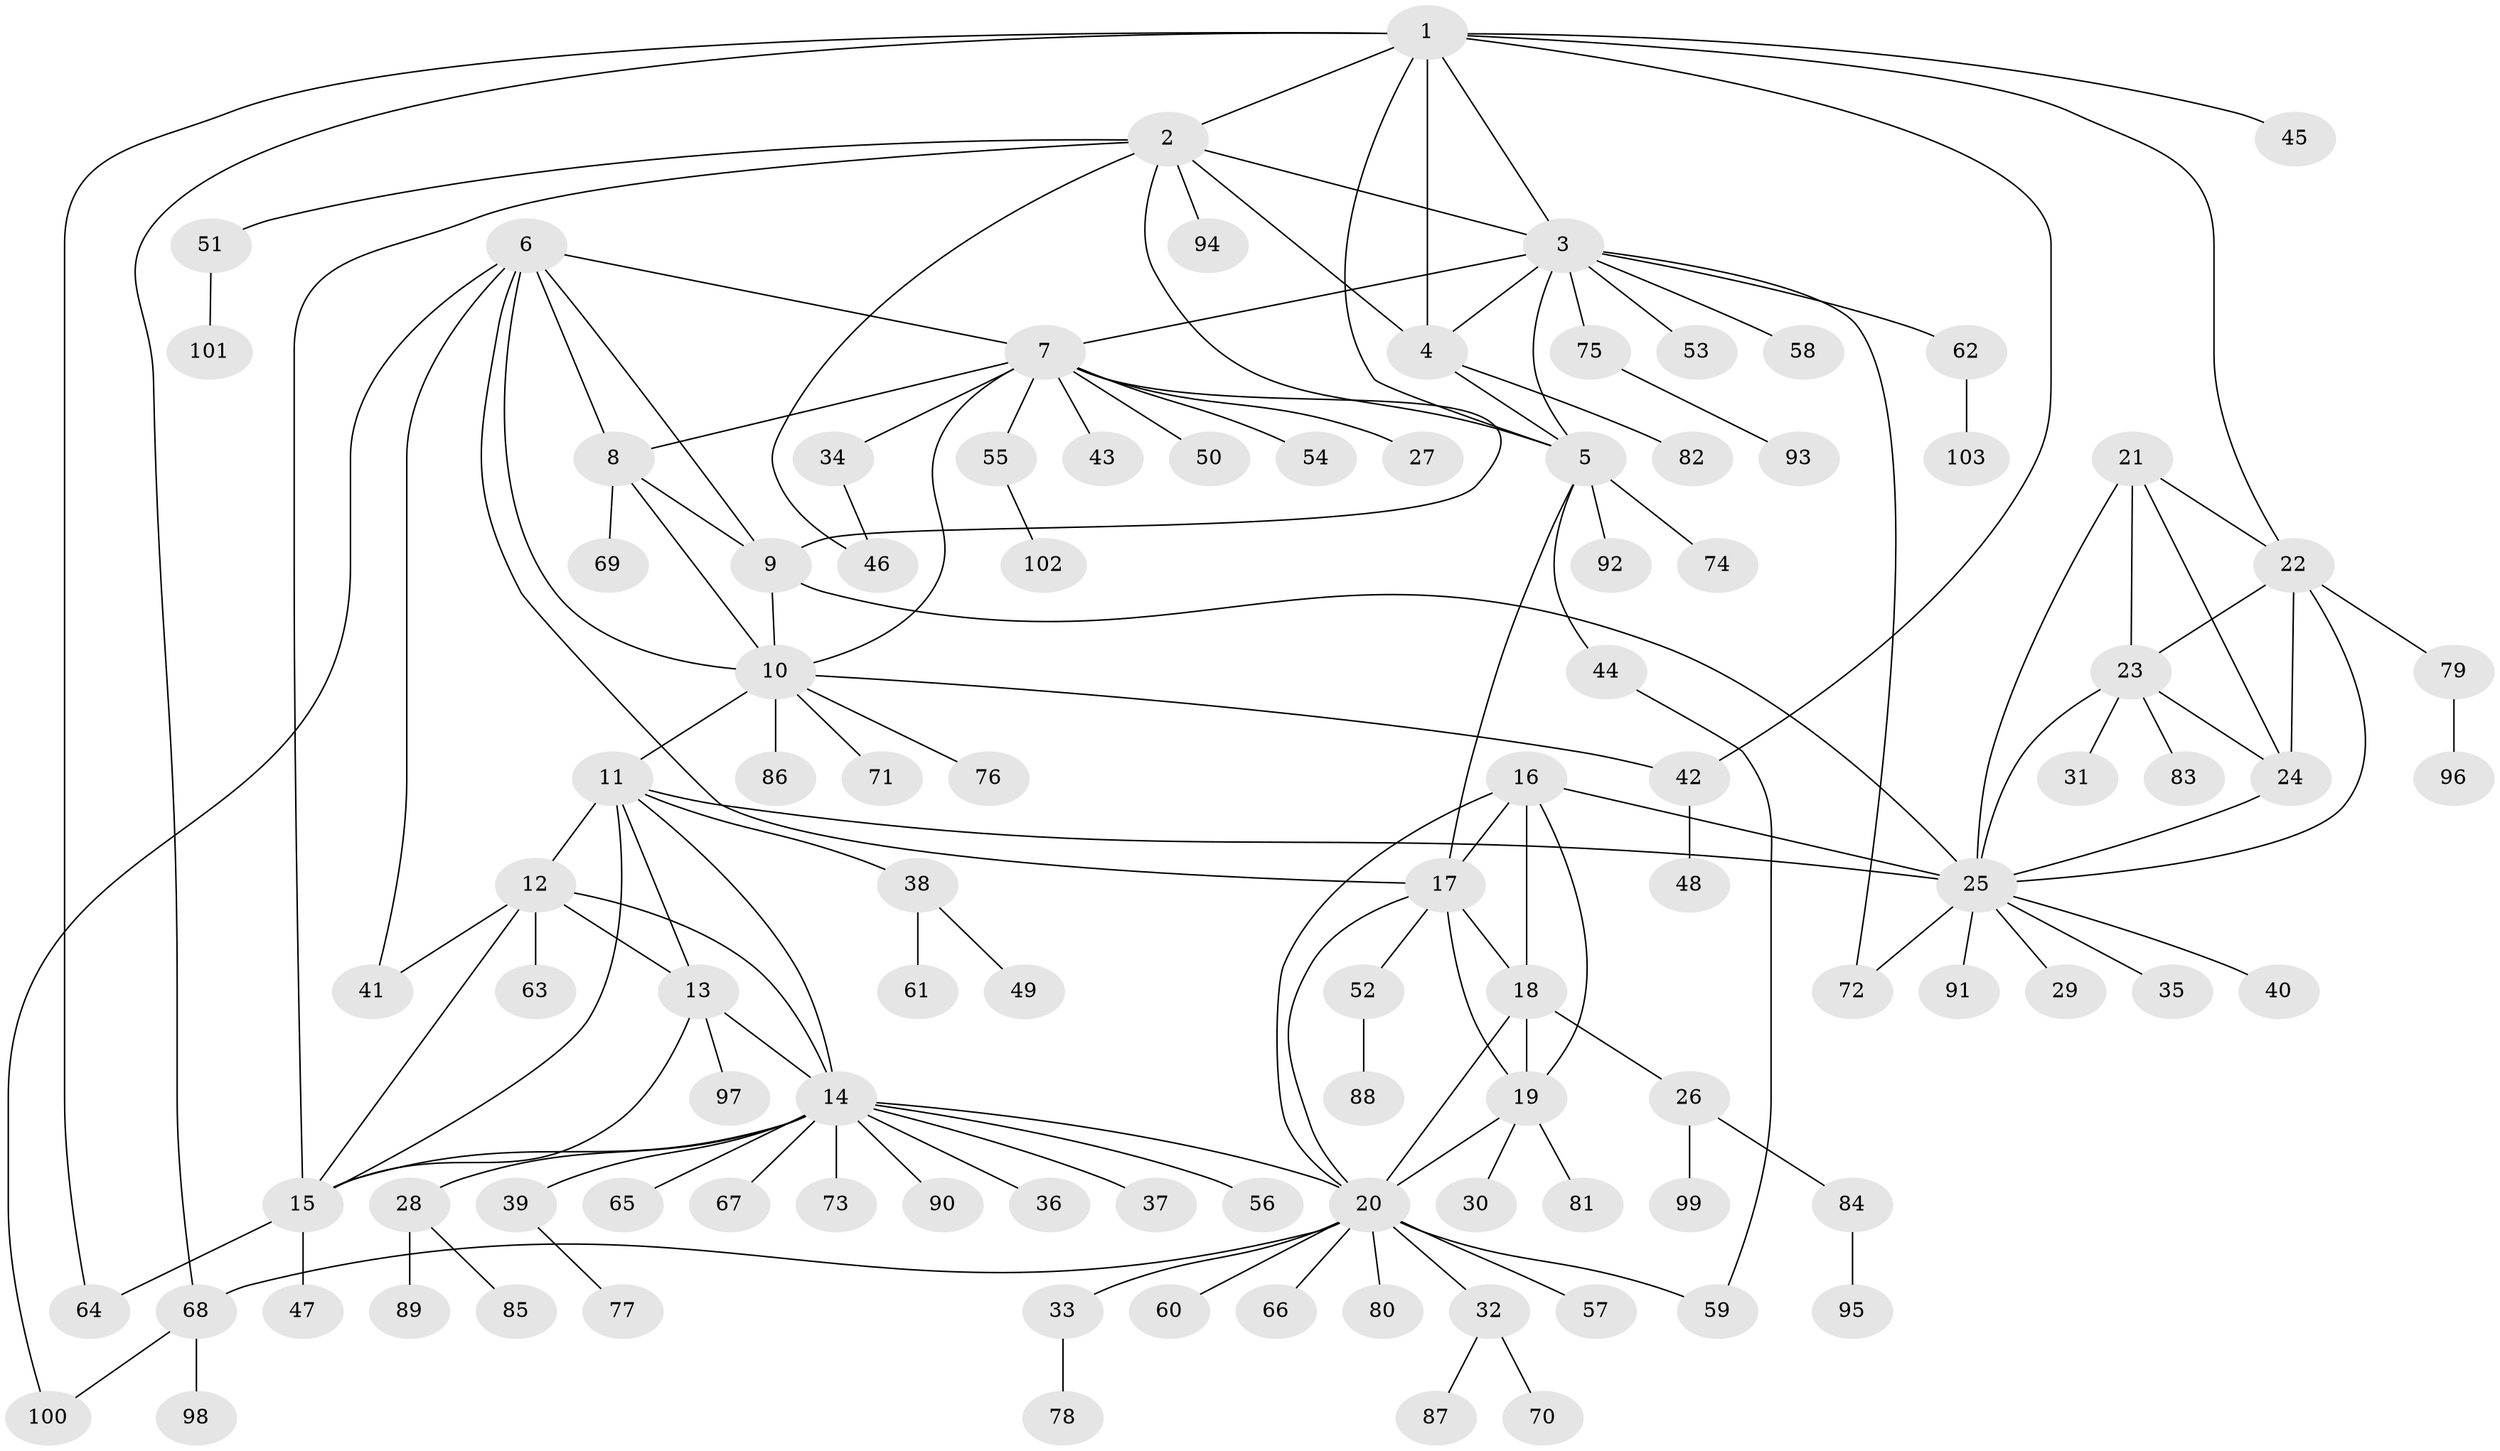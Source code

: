 // coarse degree distribution, {7: 0.058823529411764705, 11: 0.0392156862745098, 6: 0.0392156862745098, 9: 0.0196078431372549, 5: 0.0392156862745098, 4: 0.0196078431372549, 10: 0.0392156862745098, 3: 0.058823529411764705, 1: 0.5686274509803921, 2: 0.11764705882352941}
// Generated by graph-tools (version 1.1) at 2025/19/03/04/25 18:19:40]
// undirected, 103 vertices, 146 edges
graph export_dot {
graph [start="1"]
  node [color=gray90,style=filled];
  1;
  2;
  3;
  4;
  5;
  6;
  7;
  8;
  9;
  10;
  11;
  12;
  13;
  14;
  15;
  16;
  17;
  18;
  19;
  20;
  21;
  22;
  23;
  24;
  25;
  26;
  27;
  28;
  29;
  30;
  31;
  32;
  33;
  34;
  35;
  36;
  37;
  38;
  39;
  40;
  41;
  42;
  43;
  44;
  45;
  46;
  47;
  48;
  49;
  50;
  51;
  52;
  53;
  54;
  55;
  56;
  57;
  58;
  59;
  60;
  61;
  62;
  63;
  64;
  65;
  66;
  67;
  68;
  69;
  70;
  71;
  72;
  73;
  74;
  75;
  76;
  77;
  78;
  79;
  80;
  81;
  82;
  83;
  84;
  85;
  86;
  87;
  88;
  89;
  90;
  91;
  92;
  93;
  94;
  95;
  96;
  97;
  98;
  99;
  100;
  101;
  102;
  103;
  1 -- 2;
  1 -- 3;
  1 -- 4;
  1 -- 5;
  1 -- 22;
  1 -- 42;
  1 -- 45;
  1 -- 64;
  1 -- 68;
  2 -- 3;
  2 -- 4;
  2 -- 5;
  2 -- 15;
  2 -- 46;
  2 -- 51;
  2 -- 94;
  3 -- 4;
  3 -- 5;
  3 -- 7;
  3 -- 53;
  3 -- 58;
  3 -- 62;
  3 -- 72;
  3 -- 75;
  4 -- 5;
  4 -- 82;
  5 -- 17;
  5 -- 44;
  5 -- 74;
  5 -- 92;
  6 -- 7;
  6 -- 8;
  6 -- 9;
  6 -- 10;
  6 -- 17;
  6 -- 41;
  6 -- 100;
  7 -- 8;
  7 -- 9;
  7 -- 10;
  7 -- 27;
  7 -- 34;
  7 -- 43;
  7 -- 50;
  7 -- 54;
  7 -- 55;
  8 -- 9;
  8 -- 10;
  8 -- 69;
  9 -- 10;
  9 -- 25;
  10 -- 11;
  10 -- 42;
  10 -- 71;
  10 -- 76;
  10 -- 86;
  11 -- 12;
  11 -- 13;
  11 -- 14;
  11 -- 15;
  11 -- 25;
  11 -- 38;
  12 -- 13;
  12 -- 14;
  12 -- 15;
  12 -- 41;
  12 -- 63;
  13 -- 14;
  13 -- 15;
  13 -- 97;
  14 -- 15;
  14 -- 20;
  14 -- 28;
  14 -- 36;
  14 -- 37;
  14 -- 39;
  14 -- 56;
  14 -- 65;
  14 -- 67;
  14 -- 73;
  14 -- 90;
  15 -- 47;
  15 -- 64;
  16 -- 17;
  16 -- 18;
  16 -- 19;
  16 -- 20;
  16 -- 25;
  17 -- 18;
  17 -- 19;
  17 -- 20;
  17 -- 52;
  18 -- 19;
  18 -- 20;
  18 -- 26;
  19 -- 20;
  19 -- 30;
  19 -- 81;
  20 -- 32;
  20 -- 33;
  20 -- 57;
  20 -- 59;
  20 -- 60;
  20 -- 66;
  20 -- 68;
  20 -- 80;
  21 -- 22;
  21 -- 23;
  21 -- 24;
  21 -- 25;
  22 -- 23;
  22 -- 24;
  22 -- 25;
  22 -- 79;
  23 -- 24;
  23 -- 25;
  23 -- 31;
  23 -- 83;
  24 -- 25;
  25 -- 29;
  25 -- 35;
  25 -- 40;
  25 -- 72;
  25 -- 91;
  26 -- 84;
  26 -- 99;
  28 -- 85;
  28 -- 89;
  32 -- 70;
  32 -- 87;
  33 -- 78;
  34 -- 46;
  38 -- 49;
  38 -- 61;
  39 -- 77;
  42 -- 48;
  44 -- 59;
  51 -- 101;
  52 -- 88;
  55 -- 102;
  62 -- 103;
  68 -- 98;
  68 -- 100;
  75 -- 93;
  79 -- 96;
  84 -- 95;
}
